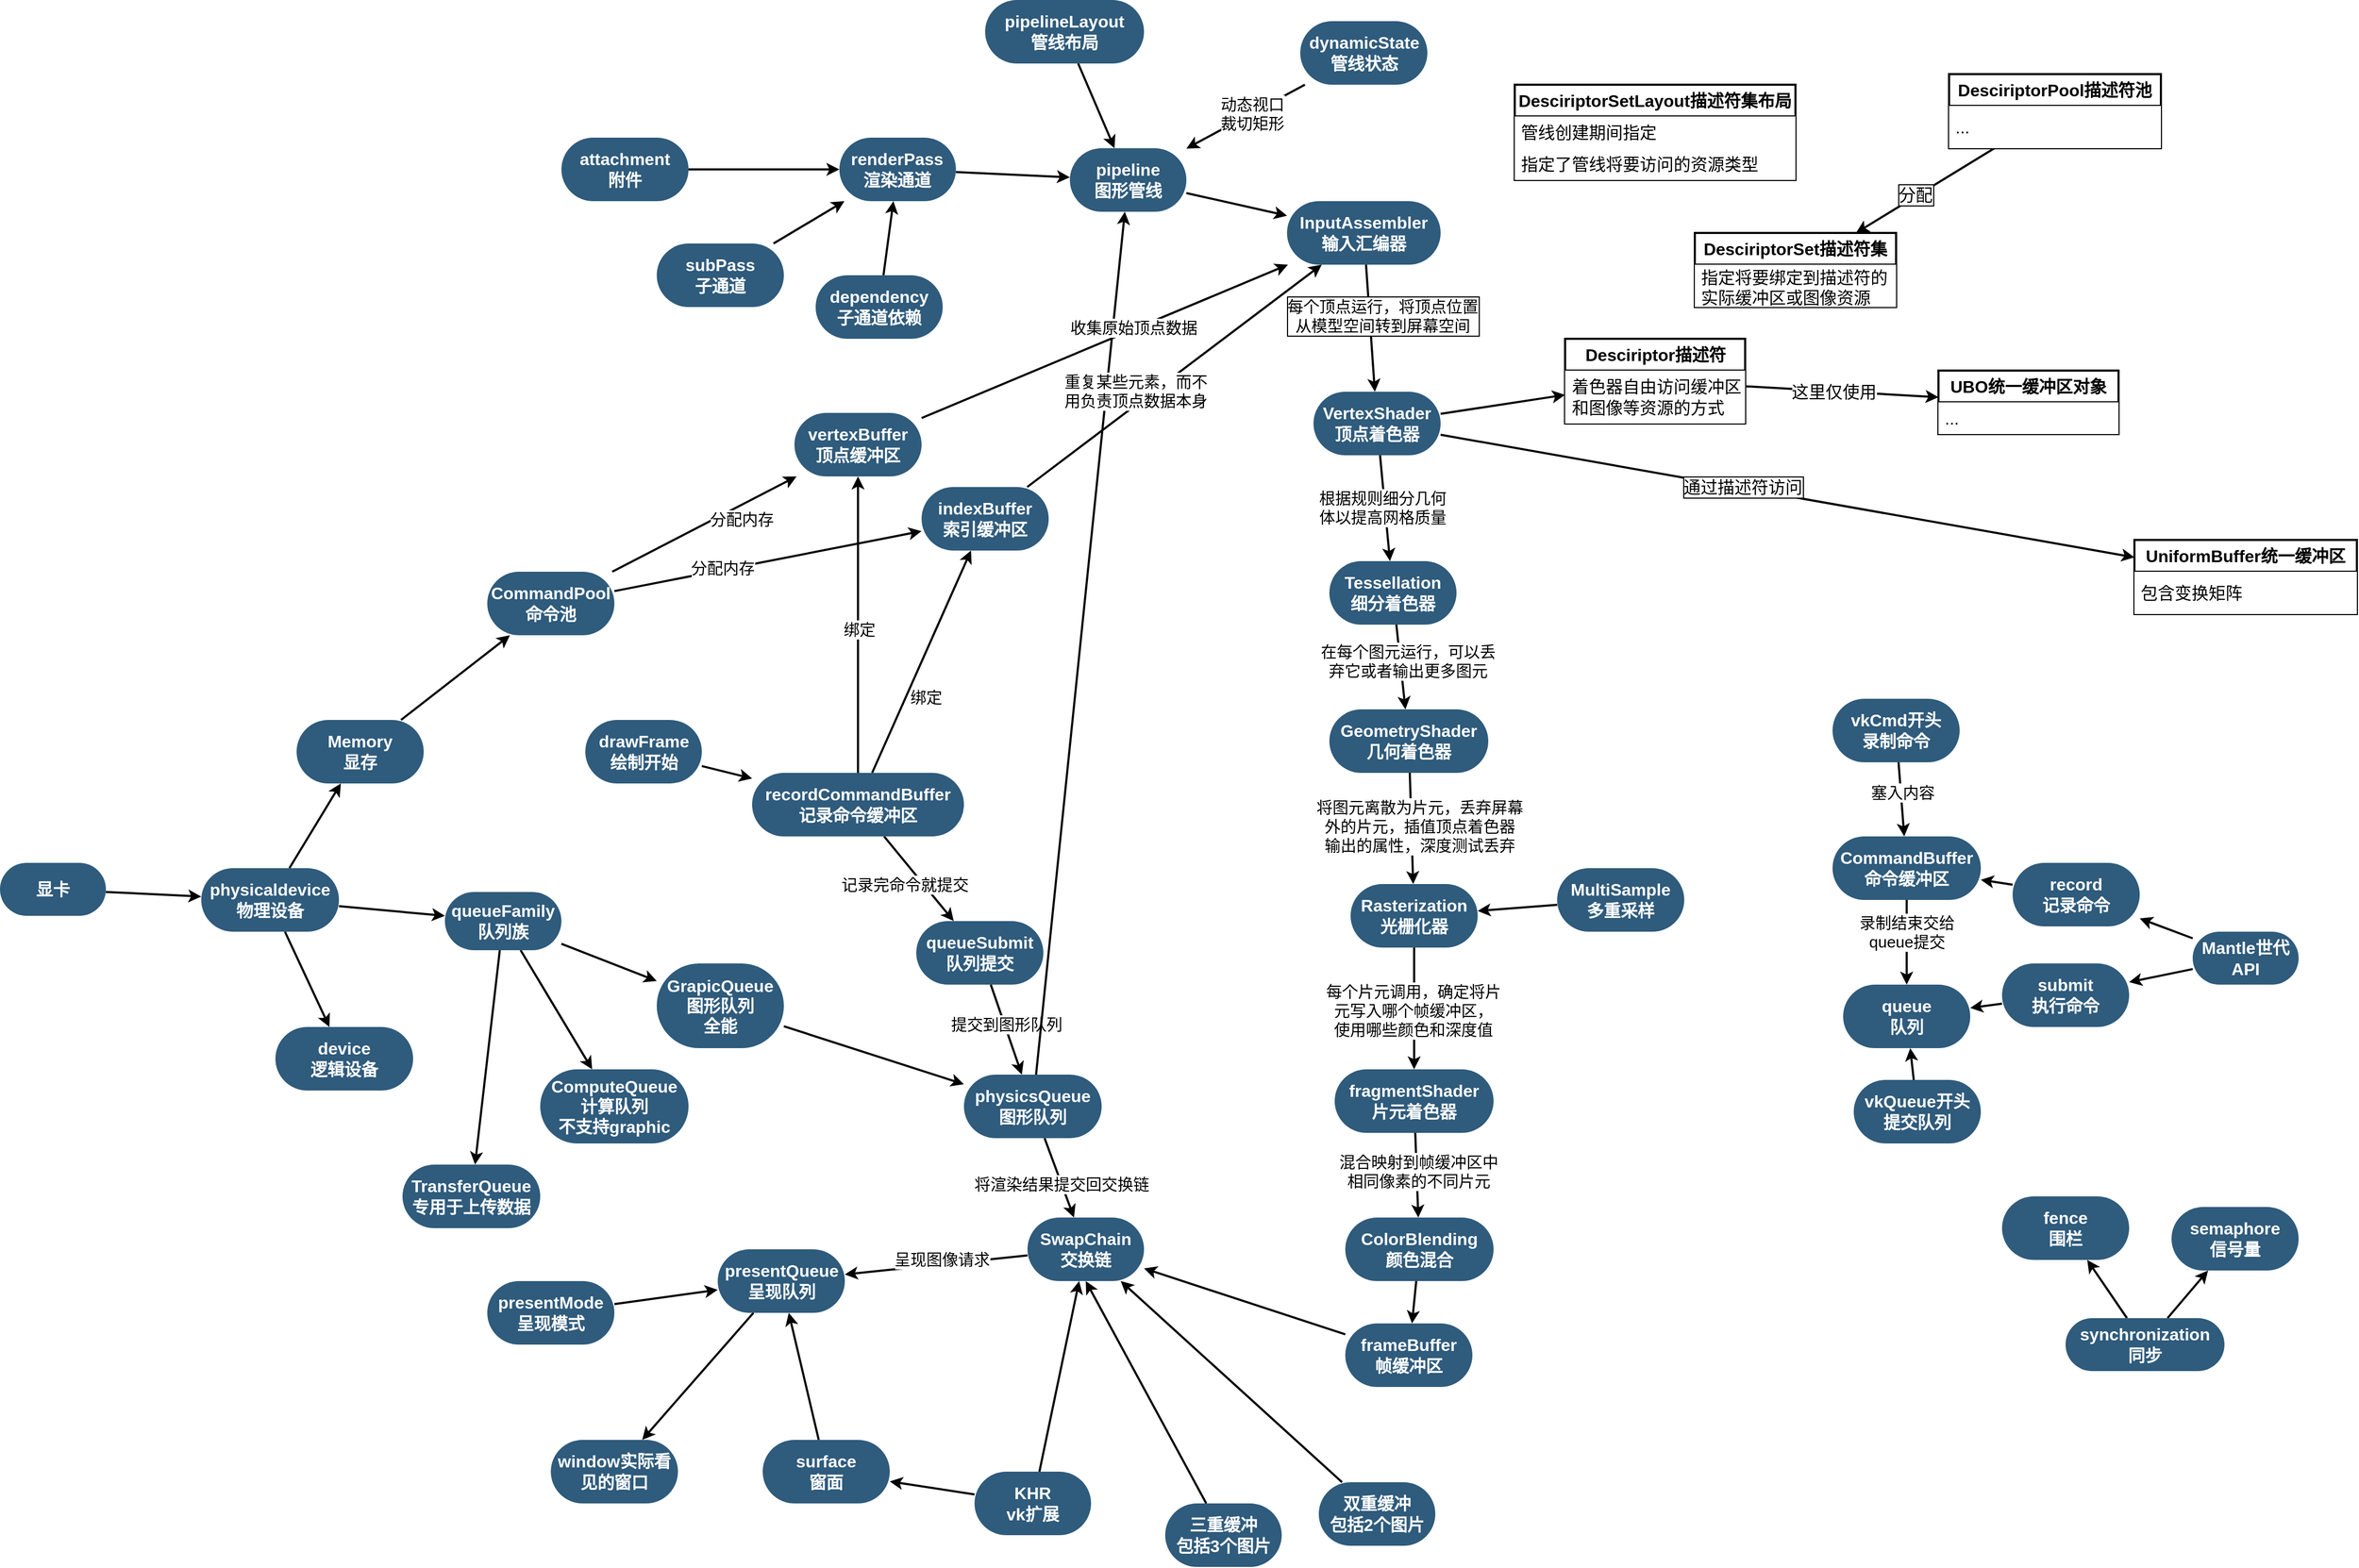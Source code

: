 <mxfile version="20.4.0" type="github">
  <diagram id="6a731a19-8d31-9384-78a2-239565b7b9f0" name="Page-1">
    <mxGraphModel dx="2493" dy="1945" grid="1" gridSize="10" guides="1" tooltips="1" connect="1" arrows="1" fold="1" page="1" pageScale="1" pageWidth="1600" pageHeight="1200" background="none" math="0" shadow="0">
      <root>
        <mxCell id="0" />
        <mxCell id="1" parent="0" />
        <mxCell id="iDuYbdSP65qZyP4xK3hP-1752" value="" style="rounded=0;orthogonalLoop=1;jettySize=auto;html=1;strokeWidth=2;" parent="1" source="iDuYbdSP65qZyP4xK3hP-1750" target="iDuYbdSP65qZyP4xK3hP-1751" edge="1">
          <mxGeometry relative="1" as="geometry" />
        </mxCell>
        <mxCell id="iDuYbdSP65qZyP4xK3hP-1754" value="" style="edgeStyle=none;rounded=0;orthogonalLoop=1;jettySize=auto;html=1;strokeWidth=2;" parent="1" source="iDuYbdSP65qZyP4xK3hP-1750" target="iDuYbdSP65qZyP4xK3hP-1753" edge="1">
          <mxGeometry relative="1" as="geometry" />
        </mxCell>
        <mxCell id="iDuYbdSP65qZyP4xK3hP-1750" value="synchronization&lt;br&gt;同步" style="whiteSpace=wrap;html=1;fontSize=16;fillColor=#2F5B7C;strokeColor=none;fontColor=#FFFFFF;rounded=1;shadow=0;labelBackgroundColor=none;strokeWidth=3;fontStyle=1;spacing=5;arcSize=50;" parent="1" vertex="1">
          <mxGeometry x="1350" y="875" width="150" height="50" as="geometry" />
        </mxCell>
        <mxCell id="iDuYbdSP65qZyP4xK3hP-1751" value="fence&lt;br&gt;围栏" style="whiteSpace=wrap;html=1;fontSize=16;fillColor=#2F5B7C;strokeColor=none;fontColor=#FFFFFF;rounded=1;shadow=0;labelBackgroundColor=none;strokeWidth=3;fontStyle=1;spacing=5;arcSize=50;" parent="1" vertex="1">
          <mxGeometry x="1290" y="760" width="120" height="60" as="geometry" />
        </mxCell>
        <mxCell id="iDuYbdSP65qZyP4xK3hP-1753" value="semaphore&lt;br&gt;信号量" style="whiteSpace=wrap;html=1;fontSize=16;fillColor=#2F5B7C;strokeColor=none;fontColor=#FFFFFF;rounded=1;shadow=0;labelBackgroundColor=none;strokeWidth=3;fontStyle=1;spacing=5;arcSize=50;" parent="1" vertex="1">
          <mxGeometry x="1450" y="770" width="120" height="60" as="geometry" />
        </mxCell>
        <mxCell id="iDuYbdSP65qZyP4xK3hP-1830" style="edgeStyle=none;rounded=0;orthogonalLoop=1;jettySize=auto;html=1;strokeWidth=2;fontSize=15;" parent="1" source="iDuYbdSP65qZyP4xK3hP-1756" target="iDuYbdSP65qZyP4xK3hP-1829" edge="1">
          <mxGeometry relative="1" as="geometry" />
        </mxCell>
        <mxCell id="iDuYbdSP65qZyP4xK3hP-1923" style="edgeStyle=none;rounded=0;orthogonalLoop=1;jettySize=auto;html=1;strokeWidth=2;fontSize=15;" parent="1" source="iDuYbdSP65qZyP4xK3hP-1756" target="iDuYbdSP65qZyP4xK3hP-1767" edge="1">
          <mxGeometry relative="1" as="geometry" />
        </mxCell>
        <mxCell id="iDuYbdSP65qZyP4xK3hP-1924" style="edgeStyle=none;rounded=0;orthogonalLoop=1;jettySize=auto;html=1;strokeWidth=2;fontSize=15;" parent="1" source="iDuYbdSP65qZyP4xK3hP-1756" target="iDuYbdSP65qZyP4xK3hP-1786" edge="1">
          <mxGeometry relative="1" as="geometry" />
        </mxCell>
        <mxCell id="iDuYbdSP65qZyP4xK3hP-1756" value="physicaldevice&lt;br&gt;物理设备" style="whiteSpace=wrap;html=1;fontSize=16;fillColor=#2F5B7C;strokeColor=none;fontColor=#FFFFFF;rounded=1;shadow=0;labelBackgroundColor=none;strokeWidth=3;fontStyle=1;spacing=5;arcSize=50;" parent="1" vertex="1">
          <mxGeometry x="-410" y="450" width="130" height="60" as="geometry" />
        </mxCell>
        <mxCell id="iDuYbdSP65qZyP4xK3hP-1760" value="" style="edgeStyle=none;rounded=0;orthogonalLoop=1;jettySize=auto;html=1;strokeWidth=2;" parent="1" source="iDuYbdSP65qZyP4xK3hP-1758" target="iDuYbdSP65qZyP4xK3hP-1759" edge="1">
          <mxGeometry relative="1" as="geometry" />
        </mxCell>
        <mxCell id="iDuYbdSP65qZyP4xK3hP-1762" value="" style="edgeStyle=none;rounded=0;orthogonalLoop=1;jettySize=auto;html=1;strokeWidth=2;" parent="1" source="iDuYbdSP65qZyP4xK3hP-1758" target="iDuYbdSP65qZyP4xK3hP-1761" edge="1">
          <mxGeometry relative="1" as="geometry" />
        </mxCell>
        <mxCell id="iDuYbdSP65qZyP4xK3hP-1758" value="Mantle世代API" style="whiteSpace=wrap;html=1;fontSize=16;fillColor=#2F5B7C;strokeColor=none;fontColor=#FFFFFF;rounded=1;shadow=0;labelBackgroundColor=none;strokeWidth=3;fontStyle=1;spacing=5;arcSize=50;" parent="1" vertex="1">
          <mxGeometry x="1470" y="510" width="100" height="50" as="geometry" />
        </mxCell>
        <mxCell id="iDuYbdSP65qZyP4xK3hP-1764" value="" style="edgeStyle=none;rounded=0;orthogonalLoop=1;jettySize=auto;html=1;strokeWidth=2;" parent="1" source="iDuYbdSP65qZyP4xK3hP-1759" target="iDuYbdSP65qZyP4xK3hP-1763" edge="1">
          <mxGeometry relative="1" as="geometry" />
        </mxCell>
        <mxCell id="iDuYbdSP65qZyP4xK3hP-1759" value="record&lt;br&gt;记录命令" style="whiteSpace=wrap;html=1;fontSize=16;fillColor=#2F5B7C;strokeColor=none;fontColor=#FFFFFF;rounded=1;shadow=0;labelBackgroundColor=none;strokeWidth=3;fontStyle=1;spacing=5;arcSize=50;" parent="1" vertex="1">
          <mxGeometry x="1300" y="445" width="120" height="60" as="geometry" />
        </mxCell>
        <mxCell id="iDuYbdSP65qZyP4xK3hP-1766" value="" style="edgeStyle=none;rounded=0;orthogonalLoop=1;jettySize=auto;html=1;strokeWidth=2;" parent="1" source="iDuYbdSP65qZyP4xK3hP-1761" target="iDuYbdSP65qZyP4xK3hP-1765" edge="1">
          <mxGeometry relative="1" as="geometry" />
        </mxCell>
        <mxCell id="iDuYbdSP65qZyP4xK3hP-1761" value="submit&lt;br&gt;执行命令" style="whiteSpace=wrap;html=1;fontSize=16;fillColor=#2F5B7C;strokeColor=none;fontColor=#FFFFFF;rounded=1;shadow=0;labelBackgroundColor=none;strokeWidth=3;fontStyle=1;spacing=5;arcSize=50;" parent="1" vertex="1">
          <mxGeometry x="1290" y="540" width="120" height="60" as="geometry" />
        </mxCell>
        <mxCell id="iDuYbdSP65qZyP4xK3hP-1781" style="edgeStyle=none;rounded=0;orthogonalLoop=1;jettySize=auto;html=1;fontSize=15;strokeWidth=2;" parent="1" source="iDuYbdSP65qZyP4xK3hP-1763" target="iDuYbdSP65qZyP4xK3hP-1765" edge="1">
          <mxGeometry relative="1" as="geometry" />
        </mxCell>
        <mxCell id="iDuYbdSP65qZyP4xK3hP-1782" value="录制结束交给&lt;br&gt;queue提交" style="edgeLabel;html=1;align=center;verticalAlign=middle;resizable=0;points=[];fontSize=15;" parent="iDuYbdSP65qZyP4xK3hP-1781" vertex="1" connectable="0">
          <mxGeometry x="0.156" y="-1" relative="1" as="geometry">
            <mxPoint x="1" y="-16" as="offset" />
          </mxGeometry>
        </mxCell>
        <mxCell id="iDuYbdSP65qZyP4xK3hP-1763" value="CommandBuffer&lt;br&gt;命令缓冲区" style="whiteSpace=wrap;html=1;fontSize=16;fillColor=#2F5B7C;strokeColor=none;fontColor=#FFFFFF;rounded=1;shadow=0;labelBackgroundColor=none;strokeWidth=3;fontStyle=1;spacing=5;arcSize=50;" parent="1" vertex="1">
          <mxGeometry x="1130" y="420" width="140" height="60" as="geometry" />
        </mxCell>
        <mxCell id="iDuYbdSP65qZyP4xK3hP-1765" value="queue&lt;br&gt;队列" style="whiteSpace=wrap;html=1;fontSize=16;fillColor=#2F5B7C;strokeColor=none;fontColor=#FFFFFF;rounded=1;shadow=0;labelBackgroundColor=none;strokeWidth=3;fontStyle=1;spacing=5;arcSize=50;" parent="1" vertex="1">
          <mxGeometry x="1140" y="560" width="120" height="60" as="geometry" />
        </mxCell>
        <mxCell id="iDuYbdSP65qZyP4xK3hP-1771" value="" style="edgeStyle=none;rounded=0;orthogonalLoop=1;jettySize=auto;html=1;strokeWidth=2;" parent="1" source="iDuYbdSP65qZyP4xK3hP-1767" target="iDuYbdSP65qZyP4xK3hP-1770" edge="1">
          <mxGeometry relative="1" as="geometry" />
        </mxCell>
        <mxCell id="iDuYbdSP65qZyP4xK3hP-1772" style="edgeStyle=none;rounded=0;orthogonalLoop=1;jettySize=auto;html=1;strokeWidth=2;" parent="1" source="iDuYbdSP65qZyP4xK3hP-1767" target="iDuYbdSP65qZyP4xK3hP-1768" edge="1">
          <mxGeometry relative="1" as="geometry" />
        </mxCell>
        <mxCell id="iDuYbdSP65qZyP4xK3hP-1774" value="" style="edgeStyle=none;rounded=0;orthogonalLoop=1;jettySize=auto;html=1;strokeWidth=2;" parent="1" source="iDuYbdSP65qZyP4xK3hP-1767" target="iDuYbdSP65qZyP4xK3hP-1773" edge="1">
          <mxGeometry relative="1" as="geometry" />
        </mxCell>
        <mxCell id="iDuYbdSP65qZyP4xK3hP-1767" value="queueFamily&lt;br&gt;队列族" style="whiteSpace=wrap;html=1;fontSize=16;fillColor=#2F5B7C;strokeColor=none;fontColor=#FFFFFF;rounded=1;shadow=0;labelBackgroundColor=none;strokeWidth=3;fontStyle=1;spacing=5;arcSize=50;" parent="1" vertex="1">
          <mxGeometry x="-180" y="472.5" width="110" height="55" as="geometry" />
        </mxCell>
        <mxCell id="iDuYbdSP65qZyP4xK3hP-1851" value="" style="edgeStyle=none;rounded=0;orthogonalLoop=1;jettySize=auto;html=1;strokeWidth=2;fontSize=15;" parent="1" source="iDuYbdSP65qZyP4xK3hP-1768" target="iDuYbdSP65qZyP4xK3hP-1850" edge="1">
          <mxGeometry relative="1" as="geometry" />
        </mxCell>
        <mxCell id="iDuYbdSP65qZyP4xK3hP-1768" value="GrapicQueue&lt;br&gt;图形队列&lt;br&gt;全能" style="whiteSpace=wrap;html=1;fontSize=16;fillColor=#2F5B7C;strokeColor=none;fontColor=#FFFFFF;rounded=1;shadow=0;labelBackgroundColor=none;strokeWidth=3;fontStyle=1;spacing=5;arcSize=50;" parent="1" vertex="1">
          <mxGeometry x="20" y="540" width="120" height="80" as="geometry" />
        </mxCell>
        <mxCell id="iDuYbdSP65qZyP4xK3hP-1770" value="ComputeQueue&lt;br&gt;计算队列&lt;br&gt;不支持graphic" style="whiteSpace=wrap;html=1;fontSize=16;fillColor=#2F5B7C;strokeColor=none;fontColor=#FFFFFF;rounded=1;shadow=0;labelBackgroundColor=none;strokeWidth=3;fontStyle=1;spacing=5;arcSize=50;" parent="1" vertex="1">
          <mxGeometry x="-90" y="640" width="140" height="70" as="geometry" />
        </mxCell>
        <mxCell id="iDuYbdSP65qZyP4xK3hP-1773" value="TransferQueue&lt;br&gt;专用于上传数据" style="whiteSpace=wrap;html=1;fontSize=16;fillColor=#2F5B7C;strokeColor=none;fontColor=#FFFFFF;rounded=1;shadow=0;labelBackgroundColor=none;strokeWidth=3;fontStyle=1;spacing=5;arcSize=50;" parent="1" vertex="1">
          <mxGeometry x="-220" y="730" width="130" height="60" as="geometry" />
        </mxCell>
        <mxCell id="iDuYbdSP65qZyP4xK3hP-1779" style="edgeStyle=none;rounded=0;orthogonalLoop=1;jettySize=auto;html=1;strokeWidth=2;" parent="1" source="iDuYbdSP65qZyP4xK3hP-1775" target="iDuYbdSP65qZyP4xK3hP-1763" edge="1">
          <mxGeometry relative="1" as="geometry" />
        </mxCell>
        <mxCell id="iDuYbdSP65qZyP4xK3hP-1780" value="塞入内容" style="edgeLabel;html=1;align=center;verticalAlign=middle;resizable=0;points=[];fontSize=15;" parent="iDuYbdSP65qZyP4xK3hP-1779" vertex="1" connectable="0">
          <mxGeometry x="-0.218" y="1" relative="1" as="geometry">
            <mxPoint as="offset" />
          </mxGeometry>
        </mxCell>
        <mxCell id="iDuYbdSP65qZyP4xK3hP-1775" value="vkCmd开头&lt;br&gt;录制命令" style="whiteSpace=wrap;html=1;fontSize=16;fillColor=#2F5B7C;strokeColor=none;fontColor=#FFFFFF;rounded=1;shadow=0;labelBackgroundColor=none;strokeWidth=3;fontStyle=1;spacing=5;arcSize=50;" parent="1" vertex="1">
          <mxGeometry x="1130" y="290" width="120" height="60" as="geometry" />
        </mxCell>
        <mxCell id="iDuYbdSP65qZyP4xK3hP-1836" style="edgeStyle=none;rounded=0;orthogonalLoop=1;jettySize=auto;html=1;strokeWidth=2;fontSize=15;" parent="1" source="iDuYbdSP65qZyP4xK3hP-1777" target="iDuYbdSP65qZyP4xK3hP-1765" edge="1">
          <mxGeometry relative="1" as="geometry" />
        </mxCell>
        <mxCell id="iDuYbdSP65qZyP4xK3hP-1777" value="vkQueue开头&lt;br&gt;提交队列" style="whiteSpace=wrap;html=1;fontSize=16;fillColor=#2F5B7C;strokeColor=none;fontColor=#FFFFFF;rounded=1;shadow=0;labelBackgroundColor=none;strokeWidth=3;fontStyle=1;spacing=5;arcSize=50;" parent="1" vertex="1">
          <mxGeometry x="1150" y="650" width="120" height="60" as="geometry" />
        </mxCell>
        <mxCell id="iDuYbdSP65qZyP4xK3hP-1784" style="edgeStyle=none;rounded=0;orthogonalLoop=1;jettySize=auto;html=1;fontSize=15;strokeWidth=2;" parent="1" source="iDuYbdSP65qZyP4xK3hP-1783" target="iDuYbdSP65qZyP4xK3hP-1756" edge="1">
          <mxGeometry relative="1" as="geometry" />
        </mxCell>
        <mxCell id="iDuYbdSP65qZyP4xK3hP-1783" value="显卡" style="whiteSpace=wrap;html=1;fontSize=16;fillColor=#2F5B7C;strokeColor=none;fontColor=#FFFFFF;rounded=1;shadow=0;labelBackgroundColor=none;strokeWidth=3;fontStyle=1;spacing=5;arcSize=50;" parent="1" vertex="1">
          <mxGeometry x="-600" y="445" width="100" height="50" as="geometry" />
        </mxCell>
        <mxCell id="iDuYbdSP65qZyP4xK3hP-1805" value="" style="edgeStyle=none;rounded=0;orthogonalLoop=1;jettySize=auto;html=1;strokeWidth=2;fontSize=15;" parent="1" source="iDuYbdSP65qZyP4xK3hP-1786" target="iDuYbdSP65qZyP4xK3hP-1804" edge="1">
          <mxGeometry relative="1" as="geometry" />
        </mxCell>
        <mxCell id="iDuYbdSP65qZyP4xK3hP-1786" value="Memory&lt;br&gt;显存" style="whiteSpace=wrap;html=1;fontSize=16;fillColor=#2F5B7C;strokeColor=none;fontColor=#FFFFFF;rounded=1;shadow=0;labelBackgroundColor=none;strokeWidth=3;fontStyle=1;spacing=5;arcSize=50;" parent="1" vertex="1">
          <mxGeometry x="-320" y="310" width="120" height="60" as="geometry" />
        </mxCell>
        <mxCell id="iDuYbdSP65qZyP4xK3hP-1868" value="" style="edgeStyle=none;rounded=0;orthogonalLoop=1;jettySize=auto;html=1;strokeWidth=2;fontSize=15;" parent="1" source="iDuYbdSP65qZyP4xK3hP-1789" target="iDuYbdSP65qZyP4xK3hP-1867" edge="1">
          <mxGeometry relative="1" as="geometry" />
        </mxCell>
        <mxCell id="iDuYbdSP65qZyP4xK3hP-1789" value="pipeline&lt;br&gt;图形管线" style="whiteSpace=wrap;html=1;fontSize=16;fillColor=#2F5B7C;strokeColor=none;fontColor=#FFFFFF;rounded=1;shadow=0;labelBackgroundColor=none;strokeWidth=3;fontStyle=1;spacing=5;arcSize=50;" parent="1" vertex="1">
          <mxGeometry x="410" y="-230" width="110" height="60" as="geometry" />
        </mxCell>
        <mxCell id="iDuYbdSP65qZyP4xK3hP-1907" style="edgeStyle=none;rounded=0;orthogonalLoop=1;jettySize=auto;html=1;strokeWidth=2;fontSize=15;" parent="1" source="iDuYbdSP65qZyP4xK3hP-1791" target="iDuYbdSP65qZyP4xK3hP-1789" edge="1">
          <mxGeometry relative="1" as="geometry" />
        </mxCell>
        <mxCell id="iDuYbdSP65qZyP4xK3hP-1791" value="renderPass&lt;br&gt;渲染通道" style="whiteSpace=wrap;html=1;fontSize=16;fillColor=#2F5B7C;strokeColor=none;fontColor=#FFFFFF;rounded=1;shadow=0;labelBackgroundColor=none;strokeWidth=3;fontStyle=1;spacing=5;arcSize=50;" parent="1" vertex="1">
          <mxGeometry x="192.44" y="-240" width="110" height="60" as="geometry" />
        </mxCell>
        <mxCell id="iDuYbdSP65qZyP4xK3hP-1794" style="edgeStyle=none;rounded=0;orthogonalLoop=1;jettySize=auto;html=1;strokeWidth=2;fontSize=15;" parent="1" source="iDuYbdSP65qZyP4xK3hP-1793" target="iDuYbdSP65qZyP4xK3hP-1791" edge="1">
          <mxGeometry relative="1" as="geometry" />
        </mxCell>
        <mxCell id="iDuYbdSP65qZyP4xK3hP-1793" value="dependency&lt;br&gt;子通道依赖" style="whiteSpace=wrap;html=1;fontSize=16;fillColor=#2F5B7C;strokeColor=none;fontColor=#FFFFFF;rounded=1;shadow=0;labelBackgroundColor=none;strokeWidth=3;fontStyle=1;spacing=5;arcSize=50;" parent="1" vertex="1">
          <mxGeometry x="170" y="-110" width="120" height="60" as="geometry" />
        </mxCell>
        <mxCell id="iDuYbdSP65qZyP4xK3hP-1858" style="edgeStyle=none;rounded=0;orthogonalLoop=1;jettySize=auto;html=1;strokeWidth=2;fontSize=15;" parent="1" source="iDuYbdSP65qZyP4xK3hP-1798" target="iDuYbdSP65qZyP4xK3hP-1819" edge="1">
          <mxGeometry relative="1" as="geometry" />
        </mxCell>
        <mxCell id="iDuYbdSP65qZyP4xK3hP-1860" value="呈现图像请求" style="edgeLabel;html=1;align=center;verticalAlign=middle;resizable=0;points=[];fontSize=15;" parent="iDuYbdSP65qZyP4xK3hP-1858" vertex="1" connectable="0">
          <mxGeometry x="0.147" relative="1" as="geometry">
            <mxPoint x="18" y="-7" as="offset" />
          </mxGeometry>
        </mxCell>
        <mxCell id="iDuYbdSP65qZyP4xK3hP-1798" value="SwapChain&lt;br&gt;交换链" style="whiteSpace=wrap;html=1;fontSize=16;fillColor=#2F5B7C;strokeColor=none;fontColor=#FFFFFF;rounded=1;shadow=0;labelBackgroundColor=none;strokeWidth=3;fontStyle=1;spacing=5;arcSize=50;" parent="1" vertex="1">
          <mxGeometry x="370" y="780" width="110" height="60" as="geometry" />
        </mxCell>
        <mxCell id="iDuYbdSP65qZyP4xK3hP-1800" style="edgeStyle=none;rounded=0;orthogonalLoop=1;jettySize=auto;html=1;entryX=0.5;entryY=1;entryDx=0;entryDy=0;strokeWidth=2;fontSize=15;" parent="1" source="iDuYbdSP65qZyP4xK3hP-1799" target="iDuYbdSP65qZyP4xK3hP-1798" edge="1">
          <mxGeometry relative="1" as="geometry" />
        </mxCell>
        <mxCell id="iDuYbdSP65qZyP4xK3hP-1799" value="三重缓冲&lt;br&gt;包括3个图片" style="whiteSpace=wrap;html=1;fontSize=16;fillColor=#2F5B7C;strokeColor=none;fontColor=#FFFFFF;rounded=1;shadow=0;labelBackgroundColor=none;strokeWidth=3;fontStyle=1;spacing=5;arcSize=50;" parent="1" vertex="1">
          <mxGeometry x="500" y="1050" width="110" height="60" as="geometry" />
        </mxCell>
        <mxCell id="iDuYbdSP65qZyP4xK3hP-1802" style="edgeStyle=none;rounded=0;orthogonalLoop=1;jettySize=auto;html=1;strokeWidth=2;fontSize=15;" parent="1" source="iDuYbdSP65qZyP4xK3hP-1801" target="iDuYbdSP65qZyP4xK3hP-1798" edge="1">
          <mxGeometry relative="1" as="geometry" />
        </mxCell>
        <mxCell id="iDuYbdSP65qZyP4xK3hP-1801" value="双重缓冲&lt;br&gt;包括2个图片" style="whiteSpace=wrap;html=1;fontSize=16;fillColor=#2F5B7C;strokeColor=none;fontColor=#FFFFFF;rounded=1;shadow=0;labelBackgroundColor=none;strokeWidth=3;fontStyle=1;spacing=5;arcSize=50;" parent="1" vertex="1">
          <mxGeometry x="645" y="1030" width="110" height="60" as="geometry" />
        </mxCell>
        <mxCell id="iDuYbdSP65qZyP4xK3hP-1919" style="edgeStyle=none;rounded=0;orthogonalLoop=1;jettySize=auto;html=1;strokeWidth=2;fontSize=15;" parent="1" source="iDuYbdSP65qZyP4xK3hP-1804" target="iDuYbdSP65qZyP4xK3hP-1863" edge="1">
          <mxGeometry relative="1" as="geometry" />
        </mxCell>
        <mxCell id="iDuYbdSP65qZyP4xK3hP-1921" value="分配内存" style="edgeLabel;html=1;align=center;verticalAlign=middle;resizable=0;points=[];fontSize=15;" parent="iDuYbdSP65qZyP4xK3hP-1919" vertex="1" connectable="0">
          <mxGeometry x="-0.146" y="2" relative="1" as="geometry">
            <mxPoint x="49" y="-10" as="offset" />
          </mxGeometry>
        </mxCell>
        <mxCell id="iDuYbdSP65qZyP4xK3hP-1920" style="edgeStyle=none;rounded=0;orthogonalLoop=1;jettySize=auto;html=1;strokeWidth=2;fontSize=15;" parent="1" source="iDuYbdSP65qZyP4xK3hP-1804" target="iDuYbdSP65qZyP4xK3hP-1865" edge="1">
          <mxGeometry relative="1" as="geometry" />
        </mxCell>
        <mxCell id="iDuYbdSP65qZyP4xK3hP-1922" value="分配内存" style="edgeLabel;html=1;align=center;verticalAlign=middle;resizable=0;points=[];fontSize=15;" parent="iDuYbdSP65qZyP4xK3hP-1920" vertex="1" connectable="0">
          <mxGeometry x="0.033" y="2" relative="1" as="geometry">
            <mxPoint x="-48" y="9" as="offset" />
          </mxGeometry>
        </mxCell>
        <mxCell id="iDuYbdSP65qZyP4xK3hP-1804" value="CommandPool&lt;br&gt;命令池" style="whiteSpace=wrap;html=1;fontSize=16;fillColor=#2F5B7C;strokeColor=none;fontColor=#FFFFFF;rounded=1;shadow=0;labelBackgroundColor=none;strokeWidth=3;fontStyle=1;spacing=5;arcSize=50;" parent="1" vertex="1">
          <mxGeometry x="-140" y="170" width="120" height="60" as="geometry" />
        </mxCell>
        <mxCell id="iDuYbdSP65qZyP4xK3hP-1807" style="edgeStyle=none;rounded=0;orthogonalLoop=1;jettySize=auto;html=1;strokeWidth=2;fontSize=15;" parent="1" source="iDuYbdSP65qZyP4xK3hP-1806" target="iDuYbdSP65qZyP4xK3hP-1798" edge="1">
          <mxGeometry relative="1" as="geometry" />
        </mxCell>
        <mxCell id="iDuYbdSP65qZyP4xK3hP-1809" value="" style="edgeStyle=none;rounded=0;orthogonalLoop=1;jettySize=auto;html=1;strokeWidth=2;fontSize=15;" parent="1" source="iDuYbdSP65qZyP4xK3hP-1806" target="iDuYbdSP65qZyP4xK3hP-1808" edge="1">
          <mxGeometry relative="1" as="geometry" />
        </mxCell>
        <mxCell id="iDuYbdSP65qZyP4xK3hP-1806" value="KHR&lt;br&gt;vk扩展" style="whiteSpace=wrap;html=1;fontSize=16;fillColor=#2F5B7C;strokeColor=none;fontColor=#FFFFFF;rounded=1;shadow=0;labelBackgroundColor=none;strokeWidth=3;fontStyle=1;spacing=5;arcSize=50;" parent="1" vertex="1">
          <mxGeometry x="320" y="1020" width="110" height="60" as="geometry" />
        </mxCell>
        <mxCell id="iDuYbdSP65qZyP4xK3hP-1859" style="edgeStyle=none;rounded=0;orthogonalLoop=1;jettySize=auto;html=1;strokeWidth=2;fontSize=15;" parent="1" source="iDuYbdSP65qZyP4xK3hP-1808" target="iDuYbdSP65qZyP4xK3hP-1819" edge="1">
          <mxGeometry relative="1" as="geometry" />
        </mxCell>
        <mxCell id="iDuYbdSP65qZyP4xK3hP-1808" value="surface&lt;br&gt;窗面" style="whiteSpace=wrap;html=1;fontSize=16;fillColor=#2F5B7C;strokeColor=none;fontColor=#FFFFFF;rounded=1;shadow=0;labelBackgroundColor=none;strokeWidth=3;fontStyle=1;spacing=5;arcSize=50;" parent="1" vertex="1">
          <mxGeometry x="120" y="990" width="120" height="60" as="geometry" />
        </mxCell>
        <mxCell id="iDuYbdSP65qZyP4xK3hP-1814" value="window实际看见的窗口" style="whiteSpace=wrap;html=1;fontSize=16;fillColor=#2F5B7C;strokeColor=none;fontColor=#FFFFFF;rounded=1;shadow=0;labelBackgroundColor=none;strokeWidth=3;fontStyle=1;spacing=5;arcSize=50;" parent="1" vertex="1">
          <mxGeometry x="-80" y="990" width="120" height="60" as="geometry" />
        </mxCell>
        <mxCell id="iDuYbdSP65qZyP4xK3hP-1821" style="edgeStyle=none;rounded=0;orthogonalLoop=1;jettySize=auto;html=1;strokeWidth=2;fontSize=15;" parent="1" source="iDuYbdSP65qZyP4xK3hP-1819" target="iDuYbdSP65qZyP4xK3hP-1814" edge="1">
          <mxGeometry relative="1" as="geometry" />
        </mxCell>
        <mxCell id="iDuYbdSP65qZyP4xK3hP-1819" value="presentQueue&lt;br&gt;呈现队列" style="whiteSpace=wrap;html=1;fontSize=16;fillColor=#2F5B7C;strokeColor=none;fontColor=#FFFFFF;rounded=1;shadow=0;labelBackgroundColor=none;strokeWidth=3;fontStyle=1;spacing=5;arcSize=50;" parent="1" vertex="1">
          <mxGeometry x="77.56" y="810" width="120" height="60" as="geometry" />
        </mxCell>
        <mxCell id="iDuYbdSP65qZyP4xK3hP-1824" style="edgeStyle=none;rounded=0;orthogonalLoop=1;jettySize=auto;html=1;strokeWidth=2;fontSize=15;" parent="1" source="iDuYbdSP65qZyP4xK3hP-1823" target="iDuYbdSP65qZyP4xK3hP-1819" edge="1">
          <mxGeometry relative="1" as="geometry" />
        </mxCell>
        <mxCell id="iDuYbdSP65qZyP4xK3hP-1823" value="presentMode&lt;br&gt;呈现模式" style="whiteSpace=wrap;html=1;fontSize=16;fillColor=#2F5B7C;strokeColor=none;fontColor=#FFFFFF;rounded=1;shadow=0;labelBackgroundColor=none;strokeWidth=3;fontStyle=1;spacing=5;arcSize=50;" parent="1" vertex="1">
          <mxGeometry x="-140" y="840" width="120" height="60" as="geometry" />
        </mxCell>
        <mxCell id="iDuYbdSP65qZyP4xK3hP-1826" style="edgeStyle=none;rounded=0;orthogonalLoop=1;jettySize=auto;html=1;strokeWidth=2;fontSize=15;" parent="1" source="iDuYbdSP65qZyP4xK3hP-1825" target="iDuYbdSP65qZyP4xK3hP-1791" edge="1">
          <mxGeometry relative="1" as="geometry" />
        </mxCell>
        <mxCell id="iDuYbdSP65qZyP4xK3hP-1825" value="subPass&lt;br&gt;子通道" style="whiteSpace=wrap;html=1;fontSize=16;fillColor=#2F5B7C;strokeColor=none;fontColor=#FFFFFF;rounded=1;shadow=0;labelBackgroundColor=none;strokeWidth=3;fontStyle=1;spacing=5;arcSize=50;" parent="1" vertex="1">
          <mxGeometry x="20" y="-140" width="120" height="60" as="geometry" />
        </mxCell>
        <mxCell id="iDuYbdSP65qZyP4xK3hP-1828" style="edgeStyle=none;rounded=0;orthogonalLoop=1;jettySize=auto;html=1;strokeWidth=2;fontSize=15;" parent="1" source="iDuYbdSP65qZyP4xK3hP-1827" target="iDuYbdSP65qZyP4xK3hP-1791" edge="1">
          <mxGeometry relative="1" as="geometry" />
        </mxCell>
        <mxCell id="iDuYbdSP65qZyP4xK3hP-1827" value="attachment&lt;br&gt;附件" style="whiteSpace=wrap;html=1;fontSize=16;fillColor=#2F5B7C;strokeColor=none;fontColor=#FFFFFF;rounded=1;shadow=0;labelBackgroundColor=none;strokeWidth=3;fontStyle=1;spacing=5;arcSize=50;" parent="1" vertex="1">
          <mxGeometry x="-70" y="-240" width="120" height="60" as="geometry" />
        </mxCell>
        <mxCell id="iDuYbdSP65qZyP4xK3hP-1829" value="device&lt;br&gt;逻辑设备" style="whiteSpace=wrap;html=1;fontSize=16;fillColor=#2F5B7C;strokeColor=none;fontColor=#FFFFFF;rounded=1;shadow=0;labelBackgroundColor=none;strokeWidth=3;fontStyle=1;spacing=5;arcSize=50;" parent="1" vertex="1">
          <mxGeometry x="-340" y="600" width="130" height="60" as="geometry" />
        </mxCell>
        <mxCell id="iDuYbdSP65qZyP4xK3hP-1840" style="edgeStyle=none;rounded=0;orthogonalLoop=1;jettySize=auto;html=1;strokeWidth=2;fontSize=15;" parent="1" source="iDuYbdSP65qZyP4xK3hP-1837" target="iDuYbdSP65qZyP4xK3hP-1838" edge="1">
          <mxGeometry relative="1" as="geometry" />
        </mxCell>
        <mxCell id="iDuYbdSP65qZyP4xK3hP-1841" value="记录完命令就提交" style="edgeLabel;html=1;align=center;verticalAlign=middle;resizable=0;points=[];fontSize=15;" parent="iDuYbdSP65qZyP4xK3hP-1840" vertex="1" connectable="0">
          <mxGeometry x="-0.409" relative="1" as="geometry">
            <mxPoint y="21" as="offset" />
          </mxGeometry>
        </mxCell>
        <mxCell id="iDuYbdSP65qZyP4xK3hP-1913" style="edgeStyle=none;rounded=0;orthogonalLoop=1;jettySize=auto;html=1;strokeWidth=2;fontSize=15;" parent="1" source="iDuYbdSP65qZyP4xK3hP-1837" target="iDuYbdSP65qZyP4xK3hP-1865" edge="1">
          <mxGeometry relative="1" as="geometry" />
        </mxCell>
        <mxCell id="iDuYbdSP65qZyP4xK3hP-1914" value="绑定" style="edgeLabel;html=1;align=center;verticalAlign=middle;resizable=0;points=[];fontSize=15;" parent="iDuYbdSP65qZyP4xK3hP-1913" vertex="1" connectable="0">
          <mxGeometry x="0.232" y="4" relative="1" as="geometry">
            <mxPoint x="-3" y="59" as="offset" />
          </mxGeometry>
        </mxCell>
        <mxCell id="iDuYbdSP65qZyP4xK3hP-1915" style="edgeStyle=none;rounded=0;orthogonalLoop=1;jettySize=auto;html=1;strokeWidth=2;fontSize=15;" parent="1" source="iDuYbdSP65qZyP4xK3hP-1837" target="iDuYbdSP65qZyP4xK3hP-1863" edge="1">
          <mxGeometry relative="1" as="geometry" />
        </mxCell>
        <mxCell id="iDuYbdSP65qZyP4xK3hP-1916" value="绑定" style="edgeLabel;html=1;align=center;verticalAlign=middle;resizable=0;points=[];fontSize=15;" parent="iDuYbdSP65qZyP4xK3hP-1915" vertex="1" connectable="0">
          <mxGeometry x="0.079" y="2" relative="1" as="geometry">
            <mxPoint x="3" y="15" as="offset" />
          </mxGeometry>
        </mxCell>
        <mxCell id="iDuYbdSP65qZyP4xK3hP-1837" value="recordCommandBuffer&lt;br&gt;记录命令缓冲区" style="whiteSpace=wrap;html=1;fontSize=16;fillColor=#2F5B7C;strokeColor=none;fontColor=#FFFFFF;rounded=1;shadow=0;labelBackgroundColor=none;strokeWidth=3;fontStyle=1;spacing=5;arcSize=50;" parent="1" vertex="1">
          <mxGeometry x="110" y="360" width="200" height="60" as="geometry" />
        </mxCell>
        <mxCell id="iDuYbdSP65qZyP4xK3hP-1843" style="edgeStyle=none;rounded=0;orthogonalLoop=1;jettySize=auto;html=1;strokeWidth=2;fontSize=15;" parent="1" source="iDuYbdSP65qZyP4xK3hP-1838" target="iDuYbdSP65qZyP4xK3hP-1850" edge="1">
          <mxGeometry relative="1" as="geometry" />
        </mxCell>
        <mxCell id="iDuYbdSP65qZyP4xK3hP-1844" value="提交到图形队列" style="edgeLabel;html=1;align=center;verticalAlign=middle;resizable=0;points=[];fontSize=15;" parent="iDuYbdSP65qZyP4xK3hP-1843" vertex="1" connectable="0">
          <mxGeometry x="-0.1" y="1" relative="1" as="geometry">
            <mxPoint y="-1" as="offset" />
          </mxGeometry>
        </mxCell>
        <mxCell id="iDuYbdSP65qZyP4xK3hP-1838" value="queueSubmit&lt;br&gt;队列提交" style="whiteSpace=wrap;html=1;fontSize=16;fillColor=#2F5B7C;strokeColor=none;fontColor=#FFFFFF;rounded=1;shadow=0;labelBackgroundColor=none;strokeWidth=3;fontStyle=1;spacing=5;arcSize=50;" parent="1" vertex="1">
          <mxGeometry x="265" y="500" width="120" height="60" as="geometry" />
        </mxCell>
        <mxCell id="iDuYbdSP65qZyP4xK3hP-1847" style="edgeStyle=none;rounded=0;orthogonalLoop=1;jettySize=auto;html=1;strokeWidth=2;fontSize=15;" parent="1" source="iDuYbdSP65qZyP4xK3hP-1846" target="iDuYbdSP65qZyP4xK3hP-1837" edge="1">
          <mxGeometry relative="1" as="geometry" />
        </mxCell>
        <mxCell id="iDuYbdSP65qZyP4xK3hP-1846" value="drawFrame&lt;br&gt;绘制开始" style="whiteSpace=wrap;html=1;fontSize=16;fillColor=#2F5B7C;strokeColor=none;fontColor=#FFFFFF;rounded=1;shadow=0;labelBackgroundColor=none;strokeWidth=3;fontStyle=1;spacing=5;arcSize=50;" parent="1" vertex="1">
          <mxGeometry x="-47.44" y="310" width="110" height="60" as="geometry" />
        </mxCell>
        <mxCell id="iDuYbdSP65qZyP4xK3hP-1855" style="edgeStyle=none;rounded=0;orthogonalLoop=1;jettySize=auto;html=1;strokeWidth=2;fontSize=15;" parent="1" source="iDuYbdSP65qZyP4xK3hP-1850" target="iDuYbdSP65qZyP4xK3hP-1798" edge="1">
          <mxGeometry relative="1" as="geometry" />
        </mxCell>
        <mxCell id="iDuYbdSP65qZyP4xK3hP-1856" value="将渲染结果提交回交换链" style="edgeLabel;html=1;align=center;verticalAlign=middle;resizable=0;points=[];fontSize=15;" parent="iDuYbdSP65qZyP4xK3hP-1855" vertex="1" connectable="0">
          <mxGeometry x="0.141" y="-1" relative="1" as="geometry">
            <mxPoint x="1" as="offset" />
          </mxGeometry>
        </mxCell>
        <mxCell id="iDuYbdSP65qZyP4xK3hP-1918" style="edgeStyle=none;rounded=0;orthogonalLoop=1;jettySize=auto;html=1;strokeWidth=2;fontSize=15;" parent="1" source="iDuYbdSP65qZyP4xK3hP-1850" target="iDuYbdSP65qZyP4xK3hP-1789" edge="1">
          <mxGeometry relative="1" as="geometry" />
        </mxCell>
        <mxCell id="iDuYbdSP65qZyP4xK3hP-1850" value="physicsQueue&lt;br&gt;图形队列" style="whiteSpace=wrap;html=1;fontSize=16;fillColor=#2F5B7C;strokeColor=none;fontColor=#FFFFFF;rounded=1;shadow=0;labelBackgroundColor=none;strokeWidth=3;fontStyle=1;spacing=5;arcSize=50;" parent="1" vertex="1">
          <mxGeometry x="310" y="645" width="130" height="60" as="geometry" />
        </mxCell>
        <mxCell id="iDuYbdSP65qZyP4xK3hP-1863" value="vertexBuffer&lt;br&gt;顶点缓冲区" style="whiteSpace=wrap;html=1;fontSize=16;fillColor=#2F5B7C;strokeColor=none;fontColor=#FFFFFF;rounded=1;shadow=0;labelBackgroundColor=none;strokeWidth=3;fontStyle=1;spacing=5;arcSize=50;" parent="1" vertex="1">
          <mxGeometry x="150" y="20" width="120" height="60" as="geometry" />
        </mxCell>
        <mxCell id="iDuYbdSP65qZyP4xK3hP-1871" style="edgeStyle=none;rounded=0;orthogonalLoop=1;jettySize=auto;html=1;strokeWidth=2;fontSize=15;" parent="1" source="iDuYbdSP65qZyP4xK3hP-1865" target="iDuYbdSP65qZyP4xK3hP-1867" edge="1">
          <mxGeometry relative="1" as="geometry" />
        </mxCell>
        <mxCell id="iDuYbdSP65qZyP4xK3hP-1872" value="重复某些元素，而不&lt;br&gt;用负责顶点数据本身" style="edgeLabel;html=1;align=center;verticalAlign=middle;resizable=0;points=[];fontSize=15;" parent="iDuYbdSP65qZyP4xK3hP-1871" vertex="1" connectable="0">
          <mxGeometry x="-0.389" y="1" relative="1" as="geometry">
            <mxPoint x="18" y="-26" as="offset" />
          </mxGeometry>
        </mxCell>
        <mxCell id="iDuYbdSP65qZyP4xK3hP-1865" value="indexBuffer&lt;br&gt;索引缓冲区" style="whiteSpace=wrap;html=1;fontSize=16;fillColor=#2F5B7C;strokeColor=none;fontColor=#FFFFFF;rounded=1;shadow=0;labelBackgroundColor=none;strokeWidth=3;fontStyle=1;spacing=5;arcSize=50;" parent="1" vertex="1">
          <mxGeometry x="270" y="90" width="120" height="60" as="geometry" />
        </mxCell>
        <mxCell id="iDuYbdSP65qZyP4xK3hP-1869" style="edgeStyle=none;rounded=0;orthogonalLoop=1;jettySize=auto;html=1;strokeWidth=2;fontSize=15;" parent="1" source="iDuYbdSP65qZyP4xK3hP-1863" target="iDuYbdSP65qZyP4xK3hP-1867" edge="1">
          <mxGeometry relative="1" as="geometry" />
        </mxCell>
        <mxCell id="iDuYbdSP65qZyP4xK3hP-1870" value="收集原始顶点数据" style="edgeLabel;html=1;align=center;verticalAlign=middle;resizable=0;points=[];fontSize=15;" parent="iDuYbdSP65qZyP4xK3hP-1869" vertex="1" connectable="0">
          <mxGeometry x="0.352" y="-4" relative="1" as="geometry">
            <mxPoint x="-36" y="8" as="offset" />
          </mxGeometry>
        </mxCell>
        <mxCell id="iDuYbdSP65qZyP4xK3hP-1875" value="" style="edgeStyle=none;rounded=0;orthogonalLoop=1;jettySize=auto;html=1;strokeWidth=2;fontSize=15;" parent="1" source="iDuYbdSP65qZyP4xK3hP-1867" target="iDuYbdSP65qZyP4xK3hP-1874" edge="1">
          <mxGeometry relative="1" as="geometry" />
        </mxCell>
        <mxCell id="iDuYbdSP65qZyP4xK3hP-1876" value="每个顶点运行，将顶点位置&lt;br&gt;从模型空间转到屏幕空间" style="edgeLabel;html=1;align=center;verticalAlign=middle;resizable=0;points=[];fontSize=15;labelBorderColor=default;" parent="iDuYbdSP65qZyP4xK3hP-1875" vertex="1" connectable="0">
          <mxGeometry x="-0.406" relative="1" as="geometry">
            <mxPoint x="13" y="12" as="offset" />
          </mxGeometry>
        </mxCell>
        <mxCell id="iDuYbdSP65qZyP4xK3hP-1867" value="InputAssembler&lt;br&gt;输入汇编器" style="whiteSpace=wrap;html=1;fontSize=16;fillColor=#2F5B7C;strokeColor=none;fontColor=#FFFFFF;rounded=1;shadow=0;labelBackgroundColor=none;strokeWidth=3;fontStyle=1;spacing=5;arcSize=50;" parent="1" vertex="1">
          <mxGeometry x="615" y="-180" width="145" height="60" as="geometry" />
        </mxCell>
        <mxCell id="iDuYbdSP65qZyP4xK3hP-1878" value="" style="edgeStyle=none;rounded=0;orthogonalLoop=1;jettySize=auto;html=1;strokeWidth=2;fontSize=15;" parent="1" source="iDuYbdSP65qZyP4xK3hP-1874" target="iDuYbdSP65qZyP4xK3hP-1877" edge="1">
          <mxGeometry relative="1" as="geometry" />
        </mxCell>
        <mxCell id="iDuYbdSP65qZyP4xK3hP-1880" value="根据规则细分几何&lt;br&gt;体以提高网格质量" style="edgeLabel;html=1;align=center;verticalAlign=middle;resizable=0;points=[];fontSize=15;" parent="iDuYbdSP65qZyP4xK3hP-1878" vertex="1" connectable="0">
          <mxGeometry x="-0.491" relative="1" as="geometry">
            <mxPoint y="23" as="offset" />
          </mxGeometry>
        </mxCell>
        <mxCell id="XDWvL4o1y6XnVLHqu-6e-15" style="edgeStyle=none;rounded=0;orthogonalLoop=1;jettySize=auto;html=1;strokeWidth=2;fontSize=16;fontColor=#FFFFFF;" parent="1" source="iDuYbdSP65qZyP4xK3hP-1874" target="XDWvL4o1y6XnVLHqu-6e-13" edge="1">
          <mxGeometry relative="1" as="geometry" />
        </mxCell>
        <mxCell id="XDWvL4o1y6XnVLHqu-6e-16" value="&lt;font style=&quot;&quot;&gt;通过描述符访问&lt;/font&gt;" style="edgeLabel;html=1;align=center;verticalAlign=middle;resizable=0;points=[];fontSize=16;fontColor=#000000;labelBorderColor=default;spacingTop=0;spacing=5;labelBackgroundColor=#FFFFFF;horizontal=1;" parent="XDWvL4o1y6XnVLHqu-6e-15" vertex="1" connectable="0">
          <mxGeometry x="-0.131" y="1" relative="1" as="geometry">
            <mxPoint as="offset" />
          </mxGeometry>
        </mxCell>
        <mxCell id="uCXlXtIEhvwmY775kElu-1" style="rounded=0;orthogonalLoop=1;jettySize=auto;html=1;strokeWidth=2;" edge="1" parent="1" source="iDuYbdSP65qZyP4xK3hP-1874" target="XDWvL4o1y6XnVLHqu-6e-8">
          <mxGeometry relative="1" as="geometry" />
        </mxCell>
        <mxCell id="iDuYbdSP65qZyP4xK3hP-1874" value="VertexShader顶点着色器" style="whiteSpace=wrap;html=1;fontSize=16;fillColor=#2F5B7C;strokeColor=none;fontColor=#FFFFFF;rounded=1;shadow=0;labelBackgroundColor=none;strokeWidth=3;fontStyle=1;spacing=5;arcSize=50;" parent="1" vertex="1">
          <mxGeometry x="640" width="120" height="60" as="geometry" />
        </mxCell>
        <mxCell id="iDuYbdSP65qZyP4xK3hP-1882" value="" style="edgeStyle=none;rounded=0;orthogonalLoop=1;jettySize=auto;html=1;strokeWidth=2;fontSize=15;" parent="1" source="iDuYbdSP65qZyP4xK3hP-1877" target="iDuYbdSP65qZyP4xK3hP-1881" edge="1">
          <mxGeometry relative="1" as="geometry" />
        </mxCell>
        <mxCell id="iDuYbdSP65qZyP4xK3hP-1883" value="在每个图元运行，可以丢&lt;br&gt;弃它或者输出更多图元" style="edgeLabel;html=1;align=center;verticalAlign=middle;resizable=0;points=[];fontSize=15;" parent="iDuYbdSP65qZyP4xK3hP-1882" vertex="1" connectable="0">
          <mxGeometry x="0.234" y="6" relative="1" as="geometry">
            <mxPoint x="-1" y="-15" as="offset" />
          </mxGeometry>
        </mxCell>
        <mxCell id="iDuYbdSP65qZyP4xK3hP-1877" value="Tessellation&lt;br&gt;细分着色器" style="whiteSpace=wrap;html=1;fontSize=16;fillColor=#2F5B7C;strokeColor=none;fontColor=#FFFFFF;rounded=1;shadow=0;labelBackgroundColor=none;strokeWidth=3;fontStyle=1;spacing=5;arcSize=50;" parent="1" vertex="1">
          <mxGeometry x="655" y="160" width="120" height="60" as="geometry" />
        </mxCell>
        <mxCell id="iDuYbdSP65qZyP4xK3hP-1885" value="" style="edgeStyle=none;rounded=0;orthogonalLoop=1;jettySize=auto;html=1;strokeWidth=2;fontSize=15;" parent="1" source="iDuYbdSP65qZyP4xK3hP-1881" target="iDuYbdSP65qZyP4xK3hP-1884" edge="1">
          <mxGeometry relative="1" as="geometry">
            <mxPoint x="940" y="96.429" as="targetPoint" />
          </mxGeometry>
        </mxCell>
        <mxCell id="iDuYbdSP65qZyP4xK3hP-1886" value="将图元离散为片元，丢弃屏幕&lt;br&gt;外的片元，插值顶点着色器&lt;br&gt;输出的属性，深度测试丢弃" style="edgeLabel;html=1;align=center;verticalAlign=middle;resizable=0;points=[];fontSize=15;" parent="iDuYbdSP65qZyP4xK3hP-1885" vertex="1" connectable="0">
          <mxGeometry x="-0.26" y="-1" relative="1" as="geometry">
            <mxPoint x="9" y="11" as="offset" />
          </mxGeometry>
        </mxCell>
        <mxCell id="iDuYbdSP65qZyP4xK3hP-1881" value="GeometryShader&lt;br&gt;几何着色器" style="whiteSpace=wrap;html=1;fontSize=16;fillColor=#2F5B7C;strokeColor=none;fontColor=#FFFFFF;rounded=1;shadow=0;labelBackgroundColor=none;strokeWidth=3;fontStyle=1;spacing=5;arcSize=50;" parent="1" vertex="1">
          <mxGeometry x="655" y="300" width="150" height="60" as="geometry" />
        </mxCell>
        <mxCell id="iDuYbdSP65qZyP4xK3hP-1888" value="" style="edgeStyle=none;rounded=0;orthogonalLoop=1;jettySize=auto;html=1;strokeWidth=2;fontSize=15;" parent="1" source="iDuYbdSP65qZyP4xK3hP-1884" target="iDuYbdSP65qZyP4xK3hP-1887" edge="1">
          <mxGeometry relative="1" as="geometry" />
        </mxCell>
        <mxCell id="iDuYbdSP65qZyP4xK3hP-1889" value="每个片元调用，确定将片&lt;br&gt;元写入哪个帧缓冲区，&lt;br&gt;使用哪些颜色和深度值" style="edgeLabel;html=1;align=center;verticalAlign=middle;resizable=0;points=[];fontSize=15;" parent="iDuYbdSP65qZyP4xK3hP-1888" vertex="1" connectable="0">
          <mxGeometry x="0.232" y="2" relative="1" as="geometry">
            <mxPoint x="-3" y="-12" as="offset" />
          </mxGeometry>
        </mxCell>
        <mxCell id="iDuYbdSP65qZyP4xK3hP-1884" value="Rasterization光栅化器" style="whiteSpace=wrap;html=1;fontSize=16;fillColor=#2F5B7C;strokeColor=none;fontColor=#FFFFFF;rounded=1;shadow=0;labelBackgroundColor=none;strokeWidth=3;fontStyle=1;spacing=5;arcSize=50;" parent="1" vertex="1">
          <mxGeometry x="675" y="465" width="120" height="60" as="geometry" />
        </mxCell>
        <mxCell id="iDuYbdSP65qZyP4xK3hP-1891" value="" style="edgeStyle=none;rounded=0;orthogonalLoop=1;jettySize=auto;html=1;strokeWidth=2;fontSize=15;" parent="1" source="iDuYbdSP65qZyP4xK3hP-1887" target="iDuYbdSP65qZyP4xK3hP-1890" edge="1">
          <mxGeometry relative="1" as="geometry" />
        </mxCell>
        <mxCell id="iDuYbdSP65qZyP4xK3hP-1893" value="混合映射到帧缓冲区中&lt;br&gt;相同像素的不同片元" style="edgeLabel;html=1;align=center;verticalAlign=middle;resizable=0;points=[];fontSize=15;" parent="iDuYbdSP65qZyP4xK3hP-1891" vertex="1" connectable="0">
          <mxGeometry x="-0.117" y="1" relative="1" as="geometry">
            <mxPoint as="offset" />
          </mxGeometry>
        </mxCell>
        <mxCell id="iDuYbdSP65qZyP4xK3hP-1887" value="fragmentShader&lt;br&gt;片元着色器" style="whiteSpace=wrap;html=1;fontSize=16;fillColor=#2F5B7C;strokeColor=none;fontColor=#FFFFFF;rounded=1;shadow=0;labelBackgroundColor=none;strokeWidth=3;fontStyle=1;spacing=5;arcSize=50;" parent="1" vertex="1">
          <mxGeometry x="660" y="640" width="150" height="60" as="geometry" />
        </mxCell>
        <mxCell id="iDuYbdSP65qZyP4xK3hP-1895" value="" style="edgeStyle=none;rounded=0;orthogonalLoop=1;jettySize=auto;html=1;strokeWidth=2;fontSize=15;" parent="1" source="iDuYbdSP65qZyP4xK3hP-1890" target="iDuYbdSP65qZyP4xK3hP-1894" edge="1">
          <mxGeometry relative="1" as="geometry" />
        </mxCell>
        <mxCell id="iDuYbdSP65qZyP4xK3hP-1890" value="ColorBlending&lt;br&gt;颜色混合" style="whiteSpace=wrap;html=1;fontSize=16;fillColor=#2F5B7C;strokeColor=none;fontColor=#FFFFFF;rounded=1;shadow=0;labelBackgroundColor=none;strokeWidth=3;fontStyle=1;spacing=5;arcSize=50;" parent="1" vertex="1">
          <mxGeometry x="670" y="780" width="140" height="60" as="geometry" />
        </mxCell>
        <mxCell id="iDuYbdSP65qZyP4xK3hP-1917" style="edgeStyle=none;rounded=0;orthogonalLoop=1;jettySize=auto;html=1;strokeWidth=2;fontSize=15;" parent="1" source="iDuYbdSP65qZyP4xK3hP-1894" target="iDuYbdSP65qZyP4xK3hP-1798" edge="1">
          <mxGeometry relative="1" as="geometry" />
        </mxCell>
        <mxCell id="iDuYbdSP65qZyP4xK3hP-1894" value="frameBuffer&lt;br&gt;帧缓冲区" style="whiteSpace=wrap;html=1;fontSize=16;fillColor=#2F5B7C;strokeColor=none;fontColor=#FFFFFF;rounded=1;shadow=0;labelBackgroundColor=none;strokeWidth=3;fontStyle=1;spacing=5;arcSize=50;" parent="1" vertex="1">
          <mxGeometry x="670" y="880" width="120" height="60" as="geometry" />
        </mxCell>
        <mxCell id="iDuYbdSP65qZyP4xK3hP-1897" style="edgeStyle=none;rounded=0;orthogonalLoop=1;jettySize=auto;html=1;strokeWidth=2;fontSize=15;" parent="1" source="iDuYbdSP65qZyP4xK3hP-1896" target="iDuYbdSP65qZyP4xK3hP-1884" edge="1">
          <mxGeometry relative="1" as="geometry" />
        </mxCell>
        <mxCell id="iDuYbdSP65qZyP4xK3hP-1896" value="MultiSample&lt;br&gt;多重采样" style="whiteSpace=wrap;html=1;fontSize=16;fillColor=#2F5B7C;strokeColor=none;fontColor=#FFFFFF;rounded=1;shadow=0;labelBackgroundColor=none;strokeWidth=3;fontStyle=1;spacing=5;arcSize=50;" parent="1" vertex="1">
          <mxGeometry x="870" y="450" width="120" height="60" as="geometry" />
        </mxCell>
        <mxCell id="iDuYbdSP65qZyP4xK3hP-1900" style="edgeStyle=none;rounded=0;orthogonalLoop=1;jettySize=auto;html=1;strokeWidth=2;fontSize=15;" parent="1" source="iDuYbdSP65qZyP4xK3hP-1898" target="iDuYbdSP65qZyP4xK3hP-1789" edge="1">
          <mxGeometry relative="1" as="geometry" />
        </mxCell>
        <mxCell id="iDuYbdSP65qZyP4xK3hP-1898" value="pipelineLayout&lt;br&gt;管线布局" style="whiteSpace=wrap;html=1;fontSize=16;fillColor=#2F5B7C;strokeColor=none;fontColor=#FFFFFF;rounded=1;shadow=0;labelBackgroundColor=none;strokeWidth=3;fontStyle=1;spacing=5;arcSize=50;" parent="1" vertex="1">
          <mxGeometry x="330" y="-370" width="150" height="60" as="geometry" />
        </mxCell>
        <mxCell id="iDuYbdSP65qZyP4xK3hP-1905" style="edgeStyle=none;rounded=0;orthogonalLoop=1;jettySize=auto;html=1;strokeWidth=2;fontSize=15;" parent="1" source="iDuYbdSP65qZyP4xK3hP-1903" target="iDuYbdSP65qZyP4xK3hP-1789" edge="1">
          <mxGeometry relative="1" as="geometry" />
        </mxCell>
        <mxCell id="iDuYbdSP65qZyP4xK3hP-1906" value="动态视口&lt;br&gt;裁切矩形" style="edgeLabel;html=1;align=center;verticalAlign=middle;resizable=0;points=[];fontSize=15;" parent="iDuYbdSP65qZyP4xK3hP-1905" vertex="1" connectable="0">
          <mxGeometry x="-0.346" y="2" relative="1" as="geometry">
            <mxPoint x="-15" y="5" as="offset" />
          </mxGeometry>
        </mxCell>
        <mxCell id="iDuYbdSP65qZyP4xK3hP-1903" value="dynamicState&lt;br&gt;管线状态" style="whiteSpace=wrap;html=1;fontSize=16;fillColor=#2F5B7C;strokeColor=none;fontColor=#FFFFFF;rounded=1;shadow=0;labelBackgroundColor=none;strokeWidth=3;fontStyle=1;spacing=5;arcSize=50;" parent="1" vertex="1">
          <mxGeometry x="627.5" y="-350" width="120" height="60" as="geometry" />
        </mxCell>
        <mxCell id="XDWvL4o1y6XnVLHqu-6e-34" value="" style="edgeStyle=none;rounded=0;orthogonalLoop=1;jettySize=auto;html=1;strokeWidth=2;fontSize=16;fontColor=#000000;" parent="1" source="XDWvL4o1y6XnVLHqu-6e-8" target="XDWvL4o1y6XnVLHqu-6e-32" edge="1">
          <mxGeometry relative="1" as="geometry" />
        </mxCell>
        <mxCell id="XDWvL4o1y6XnVLHqu-6e-35" value="这里仅使用" style="edgeLabel;html=1;align=center;verticalAlign=middle;resizable=0;points=[];fontSize=16;fontColor=#000000;" parent="XDWvL4o1y6XnVLHqu-6e-34" vertex="1" connectable="0">
          <mxGeometry x="0.235" y="1" relative="1" as="geometry">
            <mxPoint x="-30" as="offset" />
          </mxGeometry>
        </mxCell>
        <mxCell id="XDWvL4o1y6XnVLHqu-6e-8" value="&lt;font color=&quot;#000000&quot;&gt;Desciriptor描述符&lt;/font&gt;" style="swimlane;fontStyle=1;childLayout=stackLayout;horizontal=1;startSize=30;horizontalStack=0;resizeParent=1;resizeParentMax=0;resizeLast=0;collapsible=1;marginBottom=0;rounded=0;shadow=0;glass=0;sketch=0;strokeWidth=2;fillColor=#FFFFFF;fontColor=#FFFFFF;fontSize=16;html=1;whiteSpace=wrap;" parent="1" vertex="1">
          <mxGeometry x="877.5" y="-50" width="170" height="80" as="geometry" />
        </mxCell>
        <mxCell id="XDWvL4o1y6XnVLHqu-6e-9" value="&lt;font color=&quot;#000000&quot;&gt;着色器自由访问缓冲区和图像等资源的方式&lt;/font&gt;" style="text;strokeColor=none;fillColor=#FFFFFF;align=left;verticalAlign=middle;spacingLeft=4;spacingRight=4;overflow=hidden;points=[[0,0.5],[1,0.5]];portConstraint=eastwest;rotatable=0;rounded=0;shadow=0;glass=0;sketch=0;fontSize=16;fontColor=#FFFFFF;whiteSpace=wrap;html=1;" parent="XDWvL4o1y6XnVLHqu-6e-8" vertex="1">
          <mxGeometry y="30" width="170" height="50" as="geometry" />
        </mxCell>
        <mxCell id="XDWvL4o1y6XnVLHqu-6e-13" value="&lt;font color=&quot;#000000&quot;&gt;UniformBuffer统一缓冲区&lt;/font&gt;" style="swimlane;fontStyle=1;childLayout=stackLayout;horizontal=1;startSize=30;horizontalStack=0;resizeParent=1;resizeParentMax=0;resizeLast=0;collapsible=1;marginBottom=0;rounded=0;shadow=0;glass=0;sketch=0;strokeWidth=2;fillColor=#FFFFFF;fontColor=#FFFFFF;fontSize=16;html=1;whiteSpace=wrap;" parent="1" vertex="1">
          <mxGeometry x="1415" y="140" width="210" height="70" as="geometry" />
        </mxCell>
        <mxCell id="XDWvL4o1y6XnVLHqu-6e-14" value="&lt;font color=&quot;#000000&quot;&gt;包含变换矩阵&lt;/font&gt;" style="text;strokeColor=none;fillColor=#FFFFFF;align=left;verticalAlign=middle;spacingLeft=4;spacingRight=4;overflow=hidden;points=[[0,0.5],[1,0.5]];portConstraint=eastwest;rotatable=0;rounded=0;shadow=0;glass=0;sketch=0;fontSize=16;fontColor=#FFFFFF;whiteSpace=wrap;html=1;" parent="XDWvL4o1y6XnVLHqu-6e-13" vertex="1">
          <mxGeometry y="30" width="210" height="40" as="geometry" />
        </mxCell>
        <mxCell id="XDWvL4o1y6XnVLHqu-6e-19" value="&lt;font color=&quot;#000000&quot;&gt;DesciriptorSetLayout描述符集布局&lt;/font&gt;" style="swimlane;fontStyle=1;childLayout=stackLayout;horizontal=1;startSize=30;horizontalStack=0;resizeParent=1;resizeParentMax=0;resizeLast=0;collapsible=1;marginBottom=0;rounded=0;shadow=0;glass=0;sketch=0;strokeWidth=2;fillColor=#FFFFFF;fontColor=#FFFFFF;fontSize=16;html=1;whiteSpace=wrap;" parent="1" vertex="1">
          <mxGeometry x="830" y="-290" width="265" height="90" as="geometry" />
        </mxCell>
        <mxCell id="XDWvL4o1y6XnVLHqu-6e-20" value="&lt;font color=&quot;#000000&quot;&gt;管线创建期间指定&lt;/font&gt;" style="text;strokeColor=none;fillColor=#FFFFFF;align=left;verticalAlign=middle;spacingLeft=4;spacingRight=4;overflow=hidden;points=[[0,0.5],[1,0.5]];portConstraint=eastwest;rotatable=0;rounded=0;shadow=0;glass=0;sketch=0;fontSize=16;fontColor=#FFFFFF;whiteSpace=wrap;html=1;" parent="XDWvL4o1y6XnVLHqu-6e-19" vertex="1">
          <mxGeometry y="30" width="265" height="30" as="geometry" />
        </mxCell>
        <mxCell id="XDWvL4o1y6XnVLHqu-6e-31" value="&lt;font color=&quot;#000000&quot;&gt;指定了管线将要访问的资源类型&lt;/font&gt;" style="text;strokeColor=none;fillColor=#FFFFFF;align=left;verticalAlign=middle;spacingLeft=4;spacingRight=4;overflow=hidden;points=[[0,0.5],[1,0.5]];portConstraint=eastwest;rotatable=0;rounded=0;shadow=0;glass=0;sketch=0;fontSize=16;fontColor=#FFFFFF;whiteSpace=wrap;html=1;" parent="XDWvL4o1y6XnVLHqu-6e-19" vertex="1">
          <mxGeometry y="60" width="265" height="30" as="geometry" />
        </mxCell>
        <mxCell id="XDWvL4o1y6XnVLHqu-6e-25" style="edgeStyle=none;rounded=0;orthogonalLoop=1;jettySize=auto;html=1;strokeWidth=2;fontSize=16;fontColor=#FFFFFF;" parent="1" source="XDWvL4o1y6XnVLHqu-6e-21" target="XDWvL4o1y6XnVLHqu-6e-27" edge="1">
          <mxGeometry relative="1" as="geometry">
            <mxPoint x="1106.935" y="-140" as="targetPoint" />
          </mxGeometry>
        </mxCell>
        <mxCell id="XDWvL4o1y6XnVLHqu-6e-26" value="&lt;font style=&quot;&quot; color=&quot;#000000&quot;&gt;分配&lt;/font&gt;" style="edgeLabel;html=1;align=center;verticalAlign=middle;resizable=0;points=[];fontSize=16;fontColor=#FFFFFF;labelBorderColor=default;spacing=7;" parent="XDWvL4o1y6XnVLHqu-6e-25" vertex="1" connectable="0">
          <mxGeometry x="0.3" y="-1" relative="1" as="geometry">
            <mxPoint x="10" y="-7" as="offset" />
          </mxGeometry>
        </mxCell>
        <mxCell id="XDWvL4o1y6XnVLHqu-6e-21" value="&lt;font color=&quot;#000000&quot;&gt;DesciriptorPool描述符池&lt;/font&gt;" style="swimlane;fontStyle=1;childLayout=stackLayout;horizontal=1;startSize=30;horizontalStack=0;resizeParent=1;resizeParentMax=0;resizeLast=0;collapsible=1;marginBottom=0;rounded=0;shadow=0;glass=0;sketch=0;strokeWidth=2;fillColor=#FFFFFF;fontColor=#FFFFFF;fontSize=16;html=1;whiteSpace=wrap;" parent="1" vertex="1">
          <mxGeometry x="1240" y="-300" width="200" height="70" as="geometry" />
        </mxCell>
        <mxCell id="XDWvL4o1y6XnVLHqu-6e-22" value="&lt;font color=&quot;#000000&quot;&gt;...&lt;/font&gt;" style="text;strokeColor=none;fillColor=#FFFFFF;align=left;verticalAlign=middle;spacingLeft=4;spacingRight=4;overflow=hidden;points=[[0,0.5],[1,0.5]];portConstraint=eastwest;rotatable=0;rounded=0;shadow=0;glass=0;sketch=0;fontSize=16;fontColor=#FFFFFF;whiteSpace=wrap;html=1;" parent="XDWvL4o1y6XnVLHqu-6e-21" vertex="1">
          <mxGeometry y="30" width="200" height="40" as="geometry" />
        </mxCell>
        <mxCell id="XDWvL4o1y6XnVLHqu-6e-27" value="&lt;font color=&quot;#000000&quot;&gt;DesciriptorSet描述符集&lt;/font&gt;" style="swimlane;fontStyle=1;childLayout=stackLayout;horizontal=1;startSize=30;horizontalStack=0;resizeParent=1;resizeParentMax=0;resizeLast=0;collapsible=1;marginBottom=0;rounded=0;shadow=0;glass=0;sketch=0;strokeWidth=2;fillColor=#FFFFFF;fontColor=#FFFFFF;fontSize=16;html=1;whiteSpace=wrap;" parent="1" vertex="1">
          <mxGeometry x="1000" y="-150" width="190" height="70" as="geometry" />
        </mxCell>
        <mxCell id="XDWvL4o1y6XnVLHqu-6e-28" value="&lt;font color=&quot;#000000&quot;&gt;指定将要绑定到描述符的实际缓冲区或图像资源&lt;/font&gt;" style="text;strokeColor=none;fillColor=#FFFFFF;align=left;verticalAlign=middle;spacingLeft=4;spacingRight=4;overflow=hidden;points=[[0,0.5],[1,0.5]];portConstraint=eastwest;rotatable=0;rounded=0;shadow=0;glass=0;sketch=0;fontSize=16;fontColor=#FFFFFF;whiteSpace=wrap;html=1;" parent="XDWvL4o1y6XnVLHqu-6e-27" vertex="1">
          <mxGeometry y="30" width="190" height="40" as="geometry" />
        </mxCell>
        <mxCell id="XDWvL4o1y6XnVLHqu-6e-32" value="&lt;font color=&quot;#000000&quot;&gt;UBO统一缓冲区对象&lt;/font&gt;" style="swimlane;fontStyle=1;childLayout=stackLayout;horizontal=1;startSize=30;horizontalStack=0;resizeParent=1;resizeParentMax=0;resizeLast=0;collapsible=1;marginBottom=0;rounded=0;shadow=0;glass=0;sketch=0;strokeWidth=2;fillColor=#FFFFFF;fontColor=#FFFFFF;fontSize=16;html=1;whiteSpace=wrap;" parent="1" vertex="1">
          <mxGeometry x="1230" y="-20" width="170" height="60" as="geometry" />
        </mxCell>
        <mxCell id="XDWvL4o1y6XnVLHqu-6e-33" value="&lt;font color=&quot;#000000&quot;&gt;...&lt;/font&gt;" style="text;strokeColor=none;fillColor=#FFFFFF;align=left;verticalAlign=middle;spacingLeft=4;spacingRight=4;overflow=hidden;points=[[0,0.5],[1,0.5]];portConstraint=eastwest;rotatable=0;rounded=0;shadow=0;glass=0;sketch=0;fontSize=16;fontColor=#FFFFFF;whiteSpace=wrap;html=1;" parent="XDWvL4o1y6XnVLHqu-6e-32" vertex="1">
          <mxGeometry y="30" width="170" height="30" as="geometry" />
        </mxCell>
      </root>
    </mxGraphModel>
  </diagram>
</mxfile>
